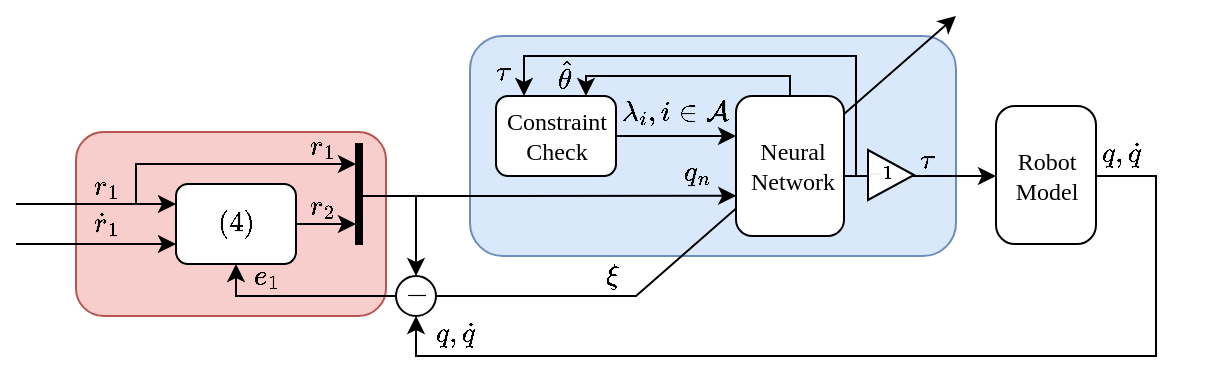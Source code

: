 <mxfile version="24.7.5">
  <diagram name="Page-1" id="H3oKLqlX0tTp-uY2Kpaz">
    <mxGraphModel dx="819" dy="488" grid="1" gridSize="10" guides="1" tooltips="1" connect="1" arrows="1" fold="1" page="1" pageScale="1" pageWidth="850" pageHeight="1100" math="1" shadow="0">
      <root>
        <mxCell id="0" />
        <mxCell id="3jEwKh9Pe0ptTPQIIk5x-5" value="Area" parent="0" />
        <mxCell id="3jEwKh9Pe0ptTPQIIk5x-69" value="" style="rounded=1;whiteSpace=wrap;html=1;fillColor=#dae8fc;strokeColor=#6c8ebf;" vertex="1" parent="3jEwKh9Pe0ptTPQIIk5x-5">
          <mxGeometry x="347" y="280" width="243" height="110" as="geometry" />
        </mxCell>
        <mxCell id="3jEwKh9Pe0ptTPQIIk5x-71" value="" style="rounded=1;whiteSpace=wrap;html=1;fillColor=#f8cecc;strokeColor=#b85450;" vertex="1" parent="3jEwKh9Pe0ptTPQIIk5x-5">
          <mxGeometry x="150" y="328" width="155" height="92" as="geometry" />
        </mxCell>
        <mxCell id="3jEwKh9Pe0ptTPQIIk5x-4" value="Lines" style="" parent="0" />
        <mxCell id="3jEwKh9Pe0ptTPQIIk5x-16" value="" style="endArrow=classic;html=1;rounded=0;" edge="1" parent="3jEwKh9Pe0ptTPQIIk5x-4">
          <mxGeometry width="50" height="50" relative="1" as="geometry">
            <mxPoint x="120" y="364" as="sourcePoint" />
            <mxPoint x="200" y="364" as="targetPoint" />
          </mxGeometry>
        </mxCell>
        <mxCell id="3jEwKh9Pe0ptTPQIIk5x-17" value="" style="endArrow=classic;html=1;rounded=0;" edge="1" parent="3jEwKh9Pe0ptTPQIIk5x-4">
          <mxGeometry width="50" height="50" relative="1" as="geometry">
            <mxPoint x="120" y="384" as="sourcePoint" />
            <mxPoint x="200" y="384" as="targetPoint" />
          </mxGeometry>
        </mxCell>
        <mxCell id="3jEwKh9Pe0ptTPQIIk5x-19" value="" style="endArrow=classic;html=1;rounded=0;" edge="1" parent="3jEwKh9Pe0ptTPQIIk5x-4">
          <mxGeometry width="50" height="50" relative="1" as="geometry">
            <mxPoint x="180" y="364" as="sourcePoint" />
            <mxPoint x="290" y="344" as="targetPoint" />
            <Array as="points">
              <mxPoint x="180" y="344" />
            </Array>
          </mxGeometry>
        </mxCell>
        <mxCell id="3jEwKh9Pe0ptTPQIIk5x-20" value="" style="endArrow=classic;html=1;rounded=0;" edge="1" parent="3jEwKh9Pe0ptTPQIIk5x-4">
          <mxGeometry width="50" height="50" relative="1" as="geometry">
            <mxPoint x="260" y="374" as="sourcePoint" />
            <mxPoint x="290" y="374" as="targetPoint" />
          </mxGeometry>
        </mxCell>
        <mxCell id="3jEwKh9Pe0ptTPQIIk5x-21" value="" style="endArrow=classic;html=1;rounded=0;entryX=0.002;entryY=0.713;entryDx=0;entryDy=0;entryPerimeter=0;" edge="1" parent="3jEwKh9Pe0ptTPQIIk5x-4" target="3jEwKh9Pe0ptTPQIIk5x-51">
          <mxGeometry width="50" height="50" relative="1" as="geometry">
            <mxPoint x="290" y="360" as="sourcePoint" />
            <mxPoint x="470" y="360" as="targetPoint" />
          </mxGeometry>
        </mxCell>
        <mxCell id="3jEwKh9Pe0ptTPQIIk5x-22" value="" style="endArrow=classic;html=1;rounded=0;" edge="1" parent="3jEwKh9Pe0ptTPQIIk5x-4">
          <mxGeometry width="50" height="50" relative="1" as="geometry">
            <mxPoint x="534" y="350" as="sourcePoint" />
            <mxPoint x="610" y="350" as="targetPoint" />
          </mxGeometry>
        </mxCell>
        <mxCell id="3jEwKh9Pe0ptTPQIIk5x-23" value="" style="endArrow=classic;html=1;rounded=0;" edge="1" parent="3jEwKh9Pe0ptTPQIIk5x-4">
          <mxGeometry width="50" height="50" relative="1" as="geometry">
            <mxPoint x="660" y="350" as="sourcePoint" />
            <mxPoint x="320" y="420" as="targetPoint" />
            <Array as="points">
              <mxPoint x="690" y="350" />
              <mxPoint x="690" y="440" />
              <mxPoint x="320" y="440" />
            </Array>
          </mxGeometry>
        </mxCell>
        <mxCell id="3jEwKh9Pe0ptTPQIIk5x-37" value="" style="endArrow=classic;html=1;rounded=0;" edge="1" parent="3jEwKh9Pe0ptTPQIIk5x-4">
          <mxGeometry width="50" height="50" relative="1" as="geometry">
            <mxPoint x="320" y="360" as="sourcePoint" />
            <mxPoint x="320" y="400" as="targetPoint" />
          </mxGeometry>
        </mxCell>
        <mxCell id="3jEwKh9Pe0ptTPQIIk5x-39" value="" style="endArrow=classic;html=1;rounded=0;" edge="1" parent="3jEwKh9Pe0ptTPQIIk5x-4">
          <mxGeometry width="50" height="50" relative="1" as="geometry">
            <mxPoint x="310" y="410" as="sourcePoint" />
            <mxPoint x="230" y="394" as="targetPoint" />
            <Array as="points">
              <mxPoint x="230" y="410" />
            </Array>
          </mxGeometry>
        </mxCell>
        <mxCell id="3jEwKh9Pe0ptTPQIIk5x-56" value="" style="endArrow=classic;html=1;rounded=0;" edge="1" parent="3jEwKh9Pe0ptTPQIIk5x-4">
          <mxGeometry width="50" height="50" relative="1" as="geometry">
            <mxPoint x="507" y="310" as="sourcePoint" />
            <mxPoint x="405" y="310" as="targetPoint" />
            <Array as="points">
              <mxPoint x="507" y="300" />
              <mxPoint x="405" y="300" />
            </Array>
          </mxGeometry>
        </mxCell>
        <mxCell id="3jEwKh9Pe0ptTPQIIk5x-60" value="" style="endArrow=classic;html=1;rounded=0;" edge="1" parent="3jEwKh9Pe0ptTPQIIk5x-4">
          <mxGeometry width="50" height="50" relative="1" as="geometry">
            <mxPoint x="540" y="350" as="sourcePoint" />
            <mxPoint x="374" y="310" as="targetPoint" />
            <Array as="points">
              <mxPoint x="540" y="290" />
              <mxPoint x="374" y="290" />
            </Array>
          </mxGeometry>
        </mxCell>
        <mxCell id="3jEwKh9Pe0ptTPQIIk5x-63" value="" style="endArrow=classic;html=1;rounded=0;" edge="1" parent="3jEwKh9Pe0ptTPQIIk5x-4">
          <mxGeometry width="50" height="50" relative="1" as="geometry">
            <mxPoint x="420" y="330" as="sourcePoint" />
            <mxPoint x="480" y="330" as="targetPoint" />
          </mxGeometry>
        </mxCell>
        <mxCell id="3jEwKh9Pe0ptTPQIIk5x-80" value="" style="endArrow=classic;html=1;rounded=0;" edge="1" parent="3jEwKh9Pe0ptTPQIIk5x-4">
          <mxGeometry width="50" height="50" relative="1" as="geometry">
            <mxPoint x="330" y="410" as="sourcePoint" />
            <mxPoint x="590" y="270" as="targetPoint" />
            <Array as="points">
              <mxPoint x="430" y="410" />
            </Array>
          </mxGeometry>
        </mxCell>
        <mxCell id="3jEwKh9Pe0ptTPQIIk5x-81" value="$$q,\dot q$$" style="text;html=1;align=center;verticalAlign=middle;resizable=0;points=[];autosize=1;strokeColor=none;fillColor=none;" vertex="1" parent="3jEwKh9Pe0ptTPQIIk5x-4">
          <mxGeometry x="294" y="414" width="90" height="30" as="geometry" />
        </mxCell>
        <mxCell id="1" value="Blocks" style="locked=1;" parent="0" />
        <mxCell id="3jEwKh9Pe0ptTPQIIk5x-11" value="" style="rounded=1;whiteSpace=wrap;html=1;arcSize=19;" vertex="1" parent="1">
          <mxGeometry x="610" y="315" width="50" height="69" as="geometry" />
        </mxCell>
        <mxCell id="3jEwKh9Pe0ptTPQIIk5x-15" value="" style="rounded=0;whiteSpace=wrap;html=1;fillColor=#000000;" vertex="1" parent="1">
          <mxGeometry x="290" y="334" width="3" height="50" as="geometry" />
        </mxCell>
        <mxCell id="3jEwKh9Pe0ptTPQIIk5x-18" value="" style="rounded=1;whiteSpace=wrap;html=1;" vertex="1" parent="1">
          <mxGeometry x="200" y="354" width="60" height="40" as="geometry" />
        </mxCell>
        <mxCell id="3jEwKh9Pe0ptTPQIIk5x-32" value="" style="ellipse;whiteSpace=wrap;html=1;aspect=fixed;" vertex="1" parent="1">
          <mxGeometry x="310" y="400" width="20" height="20" as="geometry" />
        </mxCell>
        <mxCell id="3jEwKh9Pe0ptTPQIIk5x-49" value="" style="rounded=1;whiteSpace=wrap;html=1;" vertex="1" parent="1">
          <mxGeometry x="360" y="310" width="60" height="40" as="geometry" />
        </mxCell>
        <mxCell id="3jEwKh9Pe0ptTPQIIk5x-51" value="" style="rounded=1;whiteSpace=wrap;html=1;" vertex="1" parent="1">
          <mxGeometry x="480" y="310" width="54" height="70" as="geometry" />
        </mxCell>
        <mxCell id="3jEwKh9Pe0ptTPQIIk5x-75" value="" style="triangle;whiteSpace=wrap;html=1;" vertex="1" parent="1">
          <mxGeometry x="546" y="337" width="23" height="25" as="geometry" />
        </mxCell>
        <mxCell id="3jEwKh9Pe0ptTPQIIk5x-3" value="Math" style="" parent="0" />
        <mxCell id="3jEwKh9Pe0ptTPQIIk5x-25" value="$$(4)$$" style="text;html=1;align=center;verticalAlign=middle;resizable=0;points=[];autosize=1;strokeColor=none;fillColor=none;" vertex="1" parent="3jEwKh9Pe0ptTPQIIk5x-3">
          <mxGeometry x="200" y="359" width="60" height="30" as="geometry" />
        </mxCell>
        <mxCell id="3jEwKh9Pe0ptTPQIIk5x-26" value="$$r_1$$" style="text;html=1;align=center;verticalAlign=middle;resizable=0;points=[];autosize=1;strokeColor=none;fillColor=none;" vertex="1" parent="3jEwKh9Pe0ptTPQIIk5x-3">
          <mxGeometry x="130" y="340" width="70" height="30" as="geometry" />
        </mxCell>
        <mxCell id="3jEwKh9Pe0ptTPQIIk5x-29" value="$$\dot r_1$$" style="text;html=1;align=center;verticalAlign=middle;resizable=0;points=[];autosize=1;strokeColor=none;fillColor=none;" vertex="1" parent="3jEwKh9Pe0ptTPQIIk5x-3">
          <mxGeometry x="120" y="359" width="90" height="30" as="geometry" />
        </mxCell>
        <mxCell id="3jEwKh9Pe0ptTPQIIk5x-30" value="$$\tau$$" style="text;html=1;align=center;verticalAlign=middle;resizable=0;points=[];autosize=1;strokeColor=none;fillColor=none;" vertex="1" parent="3jEwKh9Pe0ptTPQIIk5x-3">
          <mxGeometry x="328" y="283" width="70" height="30" as="geometry" />
        </mxCell>
        <mxCell id="3jEwKh9Pe0ptTPQIIk5x-38" value="$$-$$" style="text;html=1;align=center;verticalAlign=middle;resizable=0;points=[];autosize=1;strokeColor=none;fillColor=none;" vertex="1" parent="3jEwKh9Pe0ptTPQIIk5x-3">
          <mxGeometry x="295" y="394" width="50" height="30" as="geometry" />
        </mxCell>
        <mxCell id="3jEwKh9Pe0ptTPQIIk5x-41" value="$$e_1$$" style="text;html=1;align=center;verticalAlign=middle;resizable=0;points=[];autosize=1;strokeColor=none;fillColor=none;" vertex="1" parent="3jEwKh9Pe0ptTPQIIk5x-3">
          <mxGeometry x="210" y="385" width="70" height="30" as="geometry" />
        </mxCell>
        <mxCell id="3jEwKh9Pe0ptTPQIIk5x-44" value="$$r_2$$" style="text;html=1;align=center;verticalAlign=middle;resizable=0;points=[];autosize=1;strokeColor=none;fillColor=none;" vertex="1" parent="3jEwKh9Pe0ptTPQIIk5x-3">
          <mxGeometry x="238" y="350" width="70" height="30" as="geometry" />
        </mxCell>
        <mxCell id="3jEwKh9Pe0ptTPQIIk5x-45" value="$$r_1$$" style="text;html=1;align=center;verticalAlign=middle;resizable=0;points=[];autosize=1;strokeColor=none;fillColor=none;" vertex="1" parent="3jEwKh9Pe0ptTPQIIk5x-3">
          <mxGeometry x="238" y="320" width="70" height="30" as="geometry" />
        </mxCell>
        <mxCell id="3jEwKh9Pe0ptTPQIIk5x-47" value="$$\xi$$" style="text;html=1;align=center;verticalAlign=middle;resizable=0;points=[];autosize=1;strokeColor=none;fillColor=none;" vertex="1" parent="3jEwKh9Pe0ptTPQIIk5x-3">
          <mxGeometry x="388" y="385" width="60" height="30" as="geometry" />
        </mxCell>
        <mxCell id="3jEwKh9Pe0ptTPQIIk5x-50" value="$$q,\dot q$$" style="text;html=1;align=center;verticalAlign=middle;resizable=0;points=[];autosize=1;strokeColor=none;fillColor=none;" vertex="1" parent="3jEwKh9Pe0ptTPQIIk5x-3">
          <mxGeometry x="627" y="324" width="90" height="30" as="geometry" />
        </mxCell>
        <mxCell id="3jEwKh9Pe0ptTPQIIk5x-58" value="$$\hat\theta$$" style="text;html=1;align=center;verticalAlign=middle;resizable=0;points=[];autosize=1;strokeColor=none;fillColor=none;" vertex="1" parent="3jEwKh9Pe0ptTPQIIk5x-3">
          <mxGeometry x="344" y="285" width="100" height="30" as="geometry" />
        </mxCell>
        <mxCell id="3jEwKh9Pe0ptTPQIIk5x-73" value="$$\lambda_i, i\in\mathcal A$$" style="text;html=1;align=center;verticalAlign=middle;resizable=0;points=[];autosize=1;strokeColor=none;fillColor=none;" vertex="1" parent="3jEwKh9Pe0ptTPQIIk5x-3">
          <mxGeometry x="359" y="303" width="180" height="30" as="geometry" />
        </mxCell>
        <mxCell id="3jEwKh9Pe0ptTPQIIk5x-76" value="$$\tau$$" style="text;html=1;align=center;verticalAlign=middle;resizable=0;points=[];autosize=1;strokeColor=none;fillColor=none;" vertex="1" parent="3jEwKh9Pe0ptTPQIIk5x-3">
          <mxGeometry x="540" y="327" width="70" height="30" as="geometry" />
        </mxCell>
        <mxCell id="3jEwKh9Pe0ptTPQIIk5x-77" value="$$-1$$" style="text;html=1;align=center;verticalAlign=middle;resizable=0;points=[];autosize=1;strokeColor=none;fillColor=none;fontSize=8;" vertex="1" parent="3jEwKh9Pe0ptTPQIIk5x-3">
          <mxGeometry x="527" y="339" width="50" height="20" as="geometry" />
        </mxCell>
        <mxCell id="3jEwKh9Pe0ptTPQIIk5x-78" value="$$q_n$$" style="text;html=1;align=center;verticalAlign=middle;resizable=0;points=[];autosize=1;strokeColor=none;fillColor=none;" vertex="1" parent="3jEwKh9Pe0ptTPQIIk5x-3">
          <mxGeometry x="425" y="333" width="70" height="30" as="geometry" />
        </mxCell>
        <mxCell id="3jEwKh9Pe0ptTPQIIk5x-6" value="Names" style="" parent="0" />
        <mxCell id="3jEwKh9Pe0ptTPQIIk5x-13" value="Robot&lt;div&gt;Model&lt;/div&gt;" style="text;html=1;align=center;verticalAlign=middle;resizable=0;points=[];autosize=1;strokeColor=none;fillColor=none;fontFamily=Times New Roman;" vertex="1" parent="3jEwKh9Pe0ptTPQIIk5x-6">
          <mxGeometry x="610" y="330" width="50" height="40" as="geometry" />
        </mxCell>
        <mxCell id="3jEwKh9Pe0ptTPQIIk5x-52" value="Constraint&lt;div&gt;Check&lt;/div&gt;" style="text;html=1;align=center;verticalAlign=middle;resizable=0;points=[];autosize=1;strokeColor=none;fillColor=none;fontFamily=Times New Roman;" vertex="1" parent="3jEwKh9Pe0ptTPQIIk5x-6">
          <mxGeometry x="355" y="310" width="70" height="40" as="geometry" />
        </mxCell>
        <mxCell id="3jEwKh9Pe0ptTPQIIk5x-72" value="Neural&lt;div&gt;Network&lt;/div&gt;" style="text;html=1;align=center;verticalAlign=middle;resizable=0;points=[];autosize=1;strokeColor=none;fillColor=none;fontFamily=Times New Roman;" vertex="1" parent="3jEwKh9Pe0ptTPQIIk5x-6">
          <mxGeometry x="473" y="325" width="70" height="40" as="geometry" />
        </mxCell>
      </root>
    </mxGraphModel>
  </diagram>
</mxfile>
